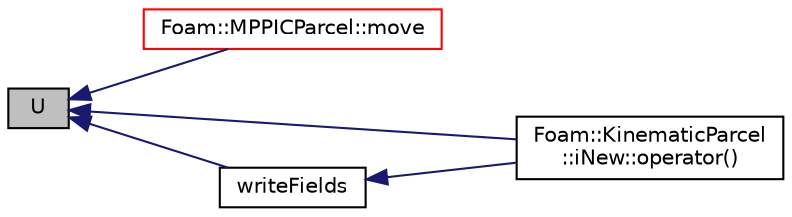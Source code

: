 digraph "U"
{
  bgcolor="transparent";
  edge [fontname="Helvetica",fontsize="10",labelfontname="Helvetica",labelfontsize="10"];
  node [fontname="Helvetica",fontsize="10",shape=record];
  rankdir="LR";
  Node108 [label="U",height=0.2,width=0.4,color="black", fillcolor="grey75", style="filled", fontcolor="black"];
  Node108 -> Node109 [dir="back",color="midnightblue",fontsize="10",style="solid",fontname="Helvetica"];
  Node109 [label="Foam::MPPICParcel::move",height=0.2,width=0.4,color="red",URL="$a25021.html#a11bc6dce932dcca261959dab510eca54",tooltip="Move the parcel. "];
  Node108 -> Node111 [dir="back",color="midnightblue",fontsize="10",style="solid",fontname="Helvetica"];
  Node111 [label="Foam::KinematicParcel\l::iNew::operator()",height=0.2,width=0.4,color="black",URL="$a25017.html#a60a07f9a45781da59d116ea2babe6b53"];
  Node108 -> Node112 [dir="back",color="midnightblue",fontsize="10",style="solid",fontname="Helvetica"];
  Node112 [label="writeFields",height=0.2,width=0.4,color="black",URL="$a25005.html#a906eddb9c2a5710c531a5a57276cc18e",tooltip="Write. "];
  Node112 -> Node111 [dir="back",color="midnightblue",fontsize="10",style="solid",fontname="Helvetica"];
}
